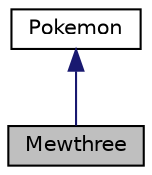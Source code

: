 digraph "Mewthree"
{
 // LATEX_PDF_SIZE
  edge [fontname="Helvetica",fontsize="10",labelfontname="Helvetica",labelfontsize="10"];
  node [fontname="Helvetica",fontsize="10",shape=record];
  Node1 [label="Mewthree",height=0.2,width=0.4,color="black", fillcolor="grey75", style="filled", fontcolor="black",tooltip=" "];
  Node2 -> Node1 [dir="back",color="midnightblue",fontsize="10",style="solid"];
  Node2 [label="Pokemon",height=0.2,width=0.4,color="black", fillcolor="white", style="filled",URL="$class_pokemon.html",tooltip=" "];
}
